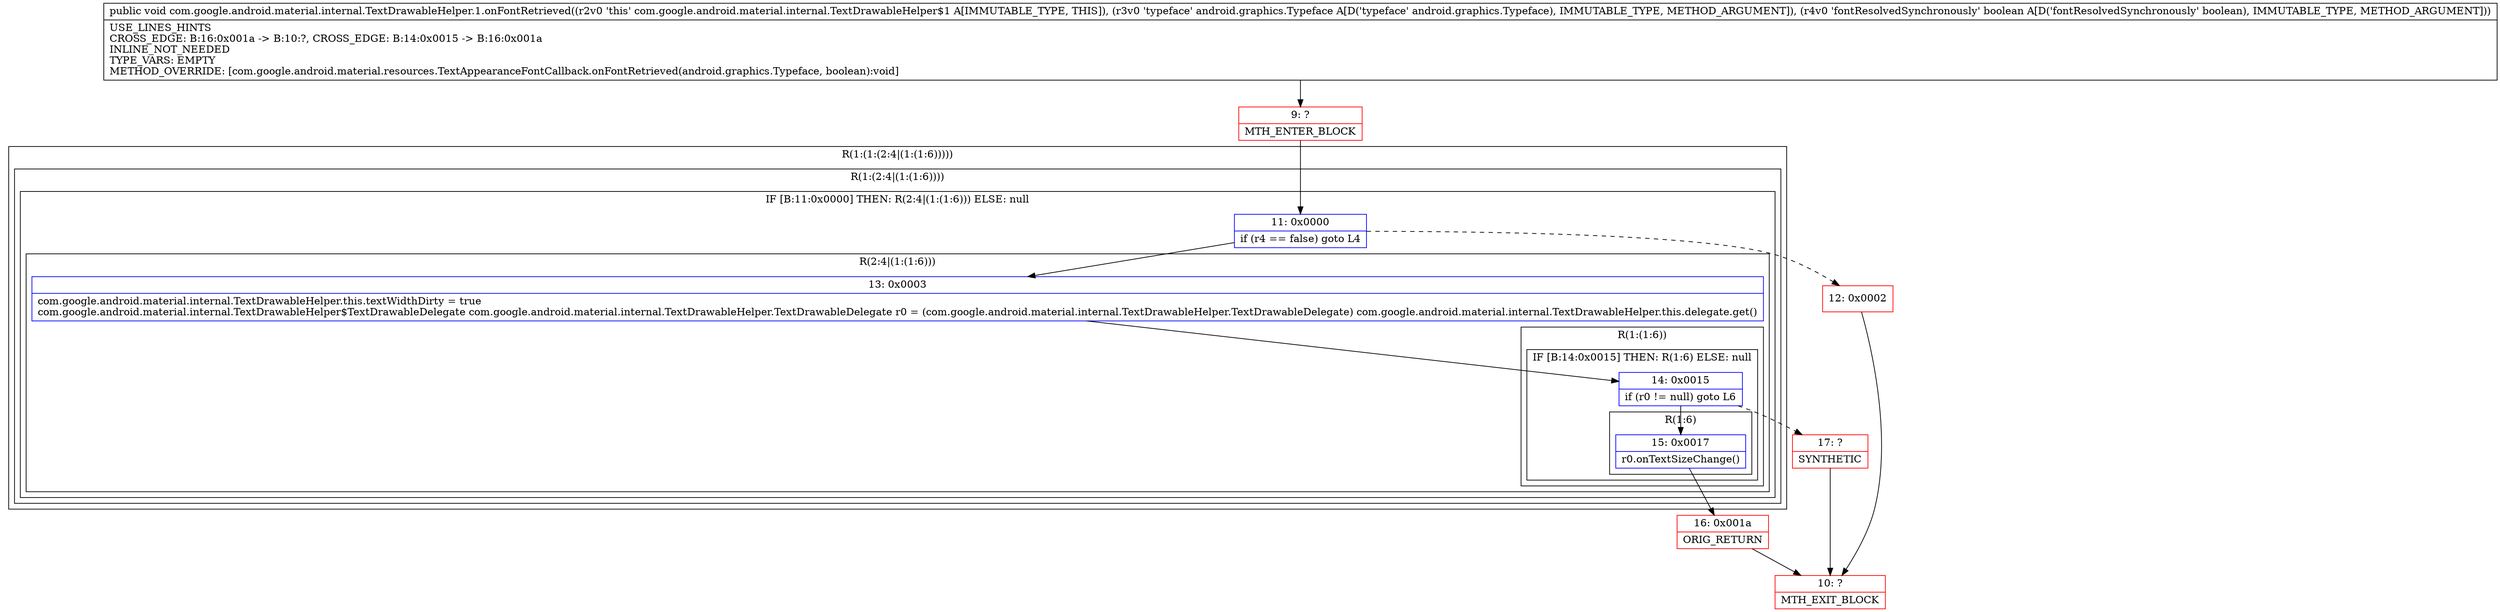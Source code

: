 digraph "CFG forcom.google.android.material.internal.TextDrawableHelper.1.onFontRetrieved(Landroid\/graphics\/Typeface;Z)V" {
subgraph cluster_Region_800507711 {
label = "R(1:(1:(2:4|(1:(1:6)))))";
node [shape=record,color=blue];
subgraph cluster_Region_1625742452 {
label = "R(1:(2:4|(1:(1:6))))";
node [shape=record,color=blue];
subgraph cluster_IfRegion_1757276824 {
label = "IF [B:11:0x0000] THEN: R(2:4|(1:(1:6))) ELSE: null";
node [shape=record,color=blue];
Node_11 [shape=record,label="{11\:\ 0x0000|if (r4 == false) goto L4\l}"];
subgraph cluster_Region_1135436926 {
label = "R(2:4|(1:(1:6)))";
node [shape=record,color=blue];
Node_13 [shape=record,label="{13\:\ 0x0003|com.google.android.material.internal.TextDrawableHelper.this.textWidthDirty = true\lcom.google.android.material.internal.TextDrawableHelper$TextDrawableDelegate com.google.android.material.internal.TextDrawableHelper.TextDrawableDelegate r0 = (com.google.android.material.internal.TextDrawableHelper.TextDrawableDelegate) com.google.android.material.internal.TextDrawableHelper.this.delegate.get()\l}"];
subgraph cluster_Region_635599133 {
label = "R(1:(1:6))";
node [shape=record,color=blue];
subgraph cluster_IfRegion_723838957 {
label = "IF [B:14:0x0015] THEN: R(1:6) ELSE: null";
node [shape=record,color=blue];
Node_14 [shape=record,label="{14\:\ 0x0015|if (r0 != null) goto L6\l}"];
subgraph cluster_Region_1248500683 {
label = "R(1:6)";
node [shape=record,color=blue];
Node_15 [shape=record,label="{15\:\ 0x0017|r0.onTextSizeChange()\l}"];
}
}
}
}
}
}
}
Node_9 [shape=record,color=red,label="{9\:\ ?|MTH_ENTER_BLOCK\l}"];
Node_12 [shape=record,color=red,label="{12\:\ 0x0002}"];
Node_10 [shape=record,color=red,label="{10\:\ ?|MTH_EXIT_BLOCK\l}"];
Node_16 [shape=record,color=red,label="{16\:\ 0x001a|ORIG_RETURN\l}"];
Node_17 [shape=record,color=red,label="{17\:\ ?|SYNTHETIC\l}"];
MethodNode[shape=record,label="{public void com.google.android.material.internal.TextDrawableHelper.1.onFontRetrieved((r2v0 'this' com.google.android.material.internal.TextDrawableHelper$1 A[IMMUTABLE_TYPE, THIS]), (r3v0 'typeface' android.graphics.Typeface A[D('typeface' android.graphics.Typeface), IMMUTABLE_TYPE, METHOD_ARGUMENT]), (r4v0 'fontResolvedSynchronously' boolean A[D('fontResolvedSynchronously' boolean), IMMUTABLE_TYPE, METHOD_ARGUMENT]))  | USE_LINES_HINTS\lCROSS_EDGE: B:16:0x001a \-\> B:10:?, CROSS_EDGE: B:14:0x0015 \-\> B:16:0x001a\lINLINE_NOT_NEEDED\lTYPE_VARS: EMPTY\lMETHOD_OVERRIDE: [com.google.android.material.resources.TextAppearanceFontCallback.onFontRetrieved(android.graphics.Typeface, boolean):void]\l}"];
MethodNode -> Node_9;Node_11 -> Node_12[style=dashed];
Node_11 -> Node_13;
Node_13 -> Node_14;
Node_14 -> Node_15;
Node_14 -> Node_17[style=dashed];
Node_15 -> Node_16;
Node_9 -> Node_11;
Node_12 -> Node_10;
Node_16 -> Node_10;
Node_17 -> Node_10;
}

